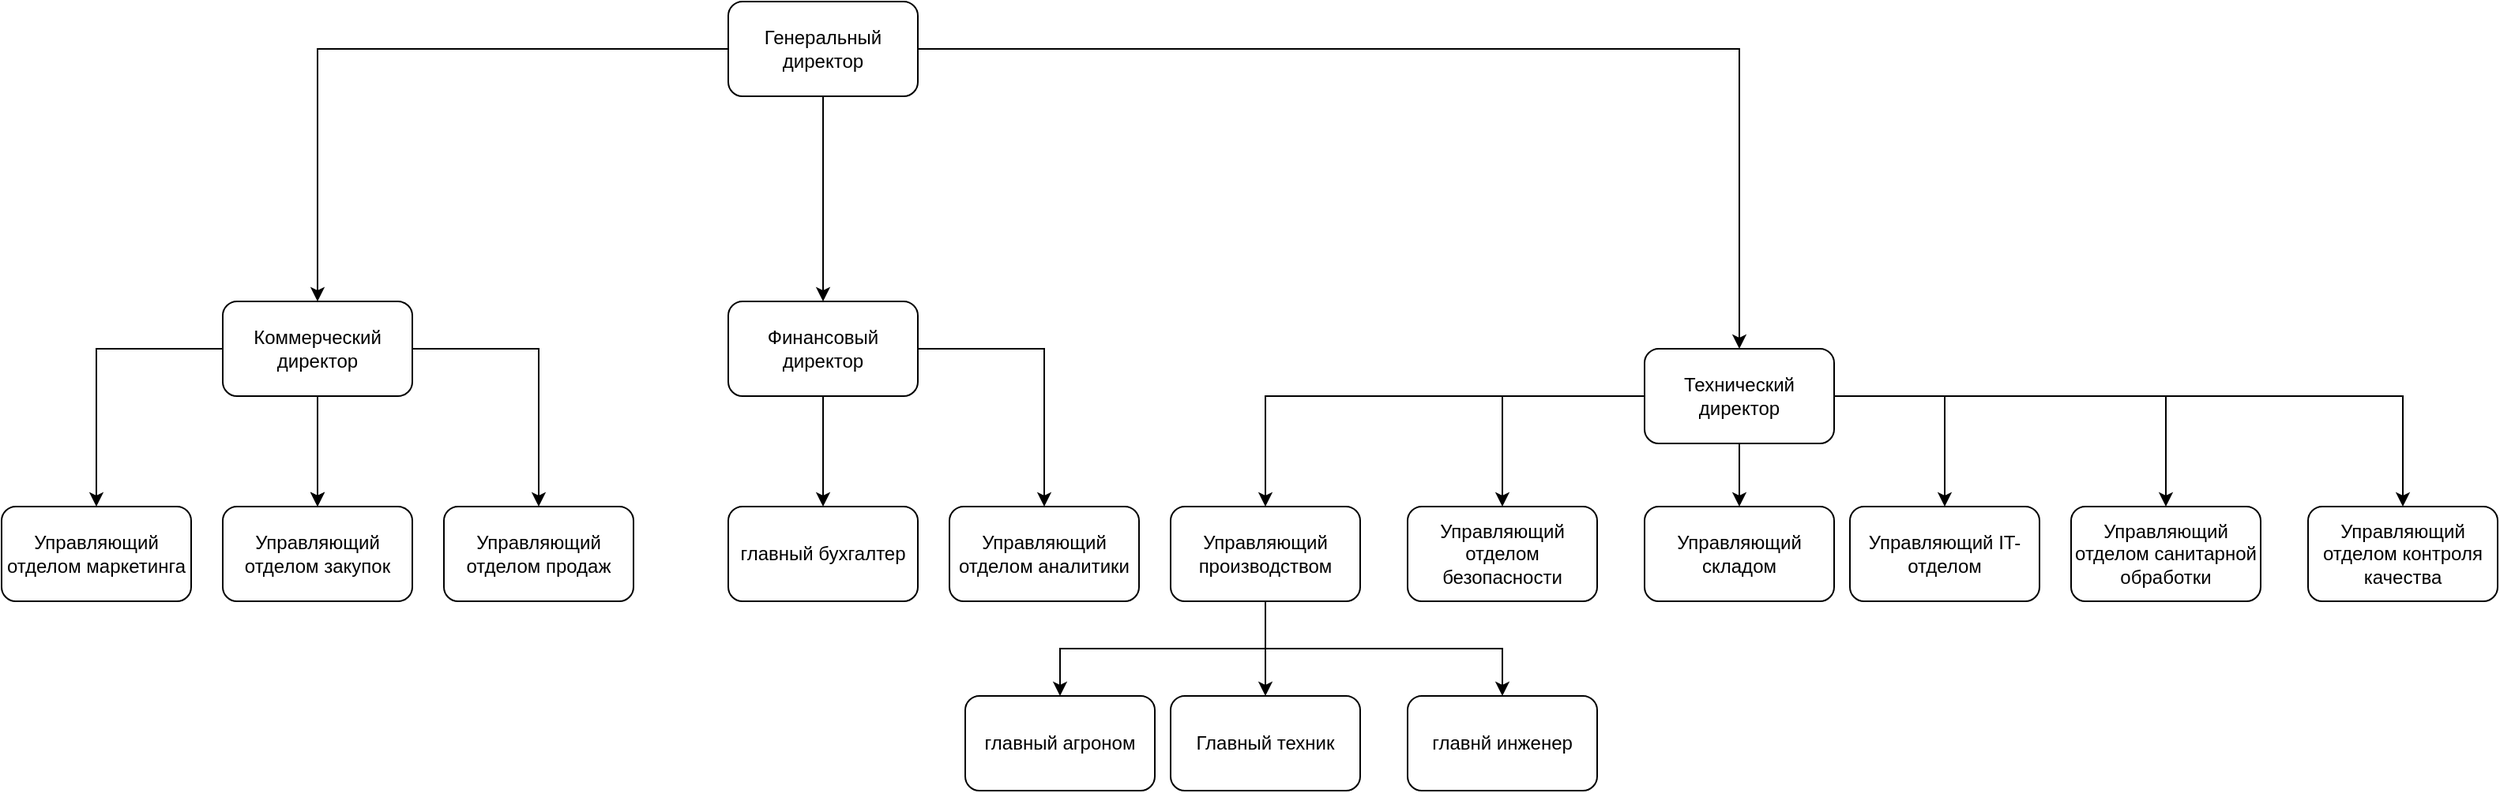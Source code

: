 <mxfile version="12.9.0" type="github">
  <diagram id="smVe7nufu9OyLg9eKaek" name="Page-1">
    <mxGraphModel dx="1718" dy="460" grid="1" gridSize="10" guides="1" tooltips="1" connect="1" arrows="1" fold="1" page="1" pageScale="1" pageWidth="850" pageHeight="1100" math="0" shadow="0">
      <root>
        <mxCell id="0" />
        <mxCell id="1" parent="0" />
        <mxCell id="RIX5nBND8osH3HIVmy9M-5" value="" style="edgeStyle=orthogonalEdgeStyle;rounded=0;orthogonalLoop=1;jettySize=auto;html=1;" parent="1" source="RIX5nBND8osH3HIVmy9M-2" target="RIX5nBND8osH3HIVmy9M-4" edge="1">
          <mxGeometry relative="1" as="geometry" />
        </mxCell>
        <mxCell id="RIX5nBND8osH3HIVmy9M-18" value="" style="edgeStyle=orthogonalEdgeStyle;rounded=0;orthogonalLoop=1;jettySize=auto;html=1;" parent="1" source="RIX5nBND8osH3HIVmy9M-2" target="RIX5nBND8osH3HIVmy9M-17" edge="1">
          <mxGeometry relative="1" as="geometry" />
        </mxCell>
        <mxCell id="RIX5nBND8osH3HIVmy9M-29" value="" style="edgeStyle=orthogonalEdgeStyle;rounded=0;orthogonalLoop=1;jettySize=auto;html=1;" parent="1" source="RIX5nBND8osH3HIVmy9M-2" target="RIX5nBND8osH3HIVmy9M-28" edge="1">
          <mxGeometry relative="1" as="geometry" />
        </mxCell>
        <mxCell id="RIX5nBND8osH3HIVmy9M-2" value="Генеральный директор&lt;br&gt;" style="rounded=1;whiteSpace=wrap;html=1;" parent="1" vertex="1">
          <mxGeometry x="270" y="180" width="120" height="60" as="geometry" />
        </mxCell>
        <mxCell id="RIX5nBND8osH3HIVmy9M-31" value="" style="edgeStyle=orthogonalEdgeStyle;rounded=0;orthogonalLoop=1;jettySize=auto;html=1;" parent="1" source="RIX5nBND8osH3HIVmy9M-28" target="RIX5nBND8osH3HIVmy9M-30" edge="1">
          <mxGeometry relative="1" as="geometry" />
        </mxCell>
        <mxCell id="RIX5nBND8osH3HIVmy9M-33" value="" style="edgeStyle=orthogonalEdgeStyle;rounded=0;orthogonalLoop=1;jettySize=auto;html=1;" parent="1" source="RIX5nBND8osH3HIVmy9M-28" target="RIX5nBND8osH3HIVmy9M-32" edge="1">
          <mxGeometry relative="1" as="geometry" />
        </mxCell>
        <mxCell id="RIX5nBND8osH3HIVmy9M-35" value="" style="edgeStyle=orthogonalEdgeStyle;rounded=0;orthogonalLoop=1;jettySize=auto;html=1;" parent="1" source="RIX5nBND8osH3HIVmy9M-28" target="RIX5nBND8osH3HIVmy9M-34" edge="1">
          <mxGeometry relative="1" as="geometry" />
        </mxCell>
        <mxCell id="RIX5nBND8osH3HIVmy9M-37" value="" style="edgeStyle=orthogonalEdgeStyle;rounded=0;orthogonalLoop=1;jettySize=auto;html=1;" parent="1" source="RIX5nBND8osH3HIVmy9M-28" target="RIX5nBND8osH3HIVmy9M-36" edge="1">
          <mxGeometry relative="1" as="geometry" />
        </mxCell>
        <mxCell id="RIX5nBND8osH3HIVmy9M-39" value="" style="edgeStyle=orthogonalEdgeStyle;rounded=0;orthogonalLoop=1;jettySize=auto;html=1;" parent="1" source="RIX5nBND8osH3HIVmy9M-28" target="RIX5nBND8osH3HIVmy9M-38" edge="1">
          <mxGeometry relative="1" as="geometry" />
        </mxCell>
        <mxCell id="RIX5nBND8osH3HIVmy9M-47" value="" style="edgeStyle=orthogonalEdgeStyle;rounded=0;orthogonalLoop=1;jettySize=auto;html=1;" parent="1" source="RIX5nBND8osH3HIVmy9M-28" target="RIX5nBND8osH3HIVmy9M-46" edge="1">
          <mxGeometry relative="1" as="geometry" />
        </mxCell>
        <mxCell id="RIX5nBND8osH3HIVmy9M-28" value="Технический директор" style="rounded=1;whiteSpace=wrap;html=1;" parent="1" vertex="1">
          <mxGeometry x="850" y="400" width="120" height="60" as="geometry" />
        </mxCell>
        <mxCell id="RIX5nBND8osH3HIVmy9M-46" value="Управляющий складом" style="rounded=1;whiteSpace=wrap;html=1;" parent="1" vertex="1">
          <mxGeometry x="850" y="500" width="120" height="60" as="geometry" />
        </mxCell>
        <mxCell id="RIX5nBND8osH3HIVmy9M-38" value="Управляющий IT-отделом" style="rounded=1;whiteSpace=wrap;html=1;" parent="1" vertex="1">
          <mxGeometry x="980" y="500" width="120" height="60" as="geometry" />
        </mxCell>
        <mxCell id="RIX5nBND8osH3HIVmy9M-36" value="Управляющий отделом санитарной обработки" style="rounded=1;whiteSpace=wrap;html=1;" parent="1" vertex="1">
          <mxGeometry x="1120" y="500" width="120" height="60" as="geometry" />
        </mxCell>
        <mxCell id="RIX5nBND8osH3HIVmy9M-34" value="Управляющий отделом контроля качества" style="rounded=1;whiteSpace=wrap;html=1;" parent="1" vertex="1">
          <mxGeometry x="1270" y="500" width="120" height="60" as="geometry" />
        </mxCell>
        <mxCell id="RIX5nBND8osH3HIVmy9M-32" value="Управляющий отделом безопасности" style="rounded=1;whiteSpace=wrap;html=1;" parent="1" vertex="1">
          <mxGeometry x="700" y="500" width="120" height="60" as="geometry" />
        </mxCell>
        <mxCell id="RIX5nBND8osH3HIVmy9M-41" value="" style="edgeStyle=orthogonalEdgeStyle;rounded=0;orthogonalLoop=1;jettySize=auto;html=1;" parent="1" source="RIX5nBND8osH3HIVmy9M-30" target="RIX5nBND8osH3HIVmy9M-40" edge="1">
          <mxGeometry relative="1" as="geometry">
            <Array as="points">
              <mxPoint x="610" y="590" />
              <mxPoint x="480" y="590" />
            </Array>
          </mxGeometry>
        </mxCell>
        <mxCell id="RIX5nBND8osH3HIVmy9M-43" value="" style="edgeStyle=orthogonalEdgeStyle;rounded=0;orthogonalLoop=1;jettySize=auto;html=1;" parent="1" source="RIX5nBND8osH3HIVmy9M-30" target="RIX5nBND8osH3HIVmy9M-42" edge="1">
          <mxGeometry relative="1" as="geometry">
            <Array as="points">
              <mxPoint x="610" y="590" />
              <mxPoint x="760" y="590" />
            </Array>
          </mxGeometry>
        </mxCell>
        <mxCell id="RIX5nBND8osH3HIVmy9M-49" value="" style="edgeStyle=orthogonalEdgeStyle;rounded=0;orthogonalLoop=1;jettySize=auto;html=1;" parent="1" source="RIX5nBND8osH3HIVmy9M-30" target="RIX5nBND8osH3HIVmy9M-48" edge="1">
          <mxGeometry relative="1" as="geometry" />
        </mxCell>
        <mxCell id="RIX5nBND8osH3HIVmy9M-30" value="Управляющий производством" style="rounded=1;whiteSpace=wrap;html=1;" parent="1" vertex="1">
          <mxGeometry x="550" y="500" width="120" height="60" as="geometry" />
        </mxCell>
        <mxCell id="RIX5nBND8osH3HIVmy9M-48" value="Главный техник" style="rounded=1;whiteSpace=wrap;html=1;" parent="1" vertex="1">
          <mxGeometry x="550" y="620" width="120" height="60" as="geometry" />
        </mxCell>
        <mxCell id="RIX5nBND8osH3HIVmy9M-42" value="главнй инженер&lt;br&gt;" style="rounded=1;whiteSpace=wrap;html=1;" parent="1" vertex="1">
          <mxGeometry x="700" y="620" width="120" height="60" as="geometry" />
        </mxCell>
        <mxCell id="RIX5nBND8osH3HIVmy9M-40" value="главный агроном" style="rounded=1;whiteSpace=wrap;html=1;" parent="1" vertex="1">
          <mxGeometry x="420" y="620" width="120" height="60" as="geometry" />
        </mxCell>
        <mxCell id="RIX5nBND8osH3HIVmy9M-22" style="edgeStyle=orthogonalEdgeStyle;rounded=0;orthogonalLoop=1;jettySize=auto;html=1;" parent="1" source="RIX5nBND8osH3HIVmy9M-17" target="RIX5nBND8osH3HIVmy9M-21" edge="1">
          <mxGeometry relative="1" as="geometry" />
        </mxCell>
        <mxCell id="RIX5nBND8osH3HIVmy9M-24" style="edgeStyle=orthogonalEdgeStyle;rounded=0;orthogonalLoop=1;jettySize=auto;html=1;" parent="1" source="RIX5nBND8osH3HIVmy9M-17" target="RIX5nBND8osH3HIVmy9M-23" edge="1">
          <mxGeometry relative="1" as="geometry" />
        </mxCell>
        <mxCell id="RIX5nBND8osH3HIVmy9M-17" value="Финансовый директор" style="rounded=1;whiteSpace=wrap;html=1;" parent="1" vertex="1">
          <mxGeometry x="270" y="370" width="120" height="60" as="geometry" />
        </mxCell>
        <mxCell id="RIX5nBND8osH3HIVmy9M-9" value="" style="edgeStyle=orthogonalEdgeStyle;rounded=0;orthogonalLoop=1;jettySize=auto;html=1;" parent="1" source="RIX5nBND8osH3HIVmy9M-4" target="RIX5nBND8osH3HIVmy9M-8" edge="1">
          <mxGeometry relative="1" as="geometry" />
        </mxCell>
        <mxCell id="RIX5nBND8osH3HIVmy9M-15" value="" style="edgeStyle=orthogonalEdgeStyle;rounded=0;orthogonalLoop=1;jettySize=auto;html=1;" parent="1" source="RIX5nBND8osH3HIVmy9M-4" target="RIX5nBND8osH3HIVmy9M-14" edge="1">
          <mxGeometry relative="1" as="geometry" />
        </mxCell>
        <mxCell id="RIX5nBND8osH3HIVmy9M-27" value="" style="edgeStyle=orthogonalEdgeStyle;rounded=0;orthogonalLoop=1;jettySize=auto;html=1;" parent="1" source="RIX5nBND8osH3HIVmy9M-4" target="RIX5nBND8osH3HIVmy9M-26" edge="1">
          <mxGeometry relative="1" as="geometry" />
        </mxCell>
        <mxCell id="RIX5nBND8osH3HIVmy9M-4" value="Коммерческий директор" style="rounded=1;whiteSpace=wrap;html=1;" parent="1" vertex="1">
          <mxGeometry x="-50" y="370" width="120" height="60" as="geometry" />
        </mxCell>
        <mxCell id="RIX5nBND8osH3HIVmy9M-26" value="Управляющий отделом продаж" style="rounded=1;whiteSpace=wrap;html=1;" parent="1" vertex="1">
          <mxGeometry x="90" y="500" width="120" height="60" as="geometry" />
        </mxCell>
        <mxCell id="RIX5nBND8osH3HIVmy9M-8" value="Управляющий отделом маркетинга" style="rounded=1;whiteSpace=wrap;html=1;" parent="1" vertex="1">
          <mxGeometry x="-190" y="500" width="120" height="60" as="geometry" />
        </mxCell>
        <mxCell id="RIX5nBND8osH3HIVmy9M-14" value="Управляющий отделом закупок" style="rounded=1;whiteSpace=wrap;html=1;" parent="1" vertex="1">
          <mxGeometry x="-50" y="500" width="120" height="60" as="geometry" />
        </mxCell>
        <mxCell id="RIX5nBND8osH3HIVmy9M-16" value="" style="edgeStyle=orthogonalEdgeStyle;rounded=0;orthogonalLoop=1;jettySize=auto;html=1;" parent="1" source="RIX5nBND8osH3HIVmy9M-4" target="RIX5nBND8osH3HIVmy9M-14" edge="1">
          <mxGeometry relative="1" as="geometry">
            <mxPoint x="70" y="400" as="sourcePoint" />
            <mxPoint x="380" y="580" as="targetPoint" />
          </mxGeometry>
        </mxCell>
        <mxCell id="RIX5nBND8osH3HIVmy9M-21" value="главный бухгалтер" style="rounded=1;whiteSpace=wrap;html=1;" parent="1" vertex="1">
          <mxGeometry x="270" y="500" width="120" height="60" as="geometry" />
        </mxCell>
        <mxCell id="RIX5nBND8osH3HIVmy9M-23" value="Управляющий отделом аналитики" style="rounded=1;whiteSpace=wrap;html=1;" parent="1" vertex="1">
          <mxGeometry x="410" y="500" width="120" height="60" as="geometry" />
        </mxCell>
      </root>
    </mxGraphModel>
  </diagram>
</mxfile>
